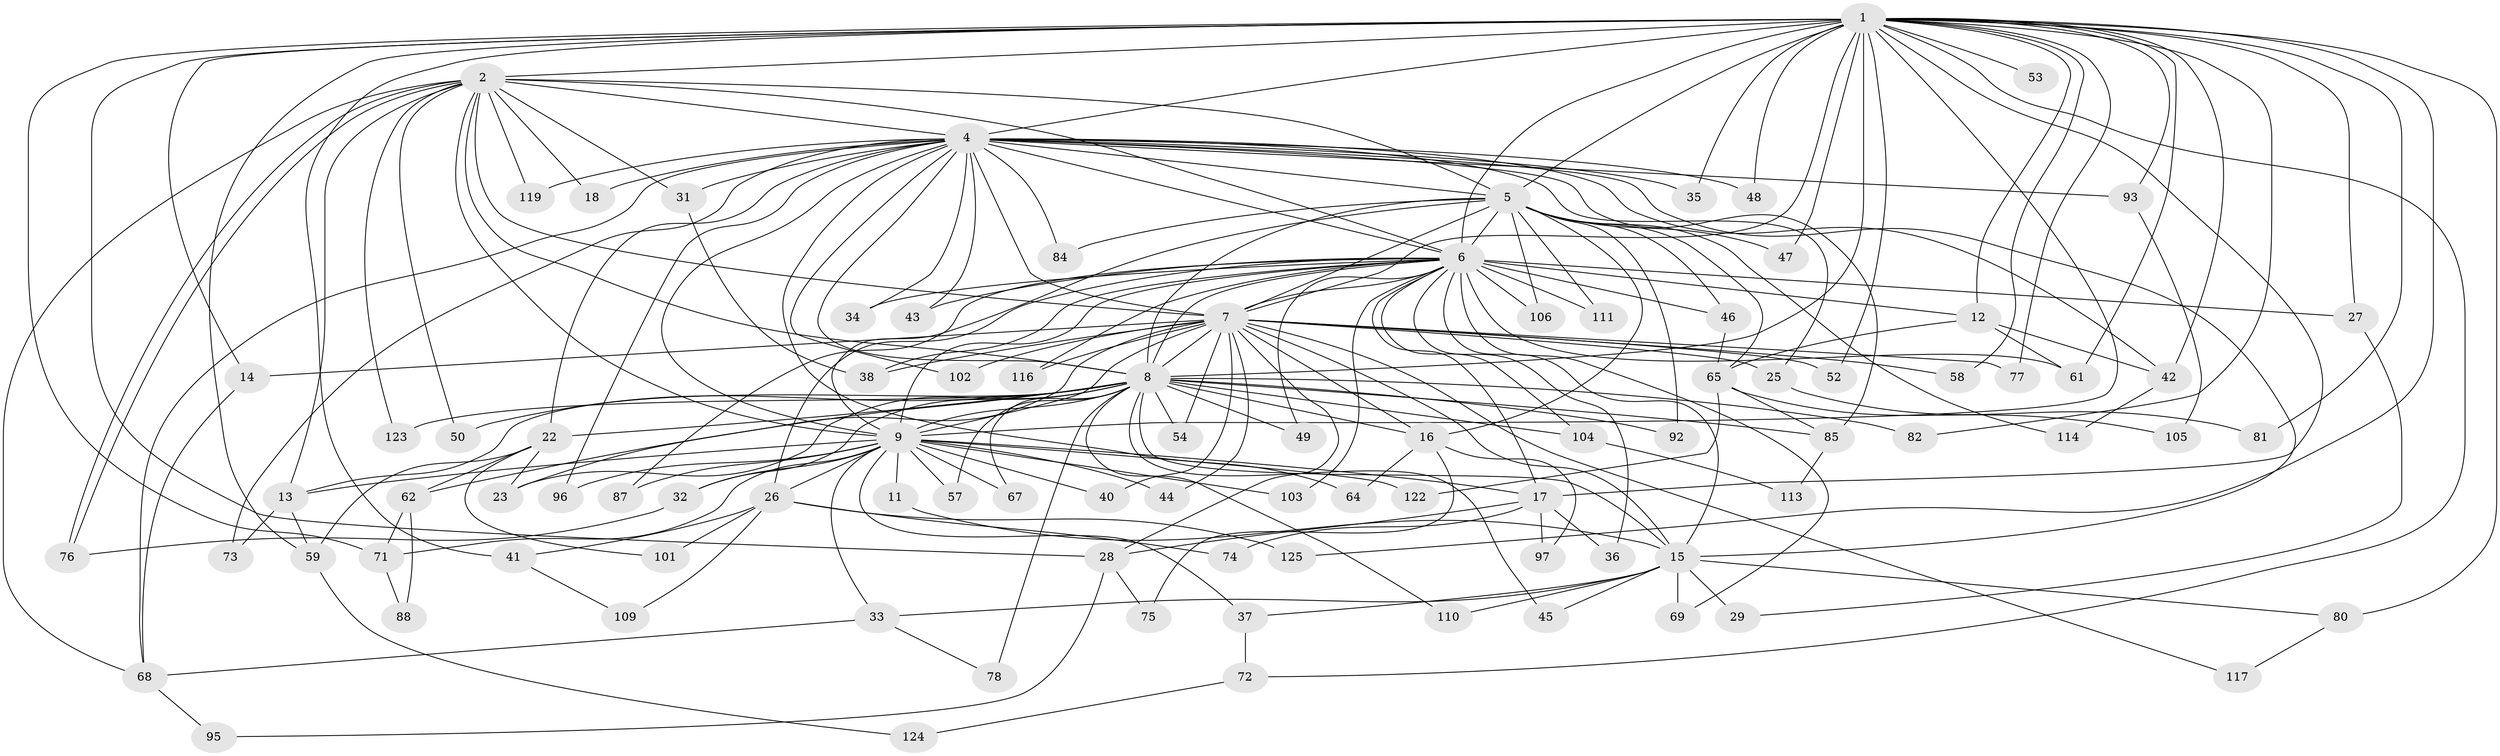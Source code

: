 // original degree distribution, {21: 0.016, 19: 0.016, 27: 0.008, 28: 0.016, 24: 0.008, 31: 0.008, 15: 0.008, 3: 0.224, 4: 0.088, 8: 0.008, 6: 0.024, 7: 0.016, 5: 0.024, 2: 0.536}
// Generated by graph-tools (version 1.1) at 2025/10/02/27/25 16:10:57]
// undirected, 93 vertices, 214 edges
graph export_dot {
graph [start="1"]
  node [color=gray90,style=filled];
  1 [super="+3"];
  2 [super="+60"];
  4 [super="+21"];
  5 [super="+19"];
  6 [super="+51"];
  7 [super="+30"];
  8 [super="+107"];
  9 [super="+10"];
  11 [super="+55"];
  12 [super="+99"];
  13 [super="+39"];
  14;
  15 [super="+20"];
  16 [super="+70"];
  17 [super="+24"];
  18 [super="+63"];
  22 [super="+56"];
  23;
  25;
  26;
  27;
  28 [super="+66"];
  29 [super="+115"];
  31 [super="+108"];
  32 [super="+91"];
  33 [super="+83"];
  34;
  35;
  36;
  37;
  38;
  40;
  41 [super="+86"];
  42 [super="+90"];
  43;
  44;
  45;
  46;
  47;
  48;
  49;
  50;
  52;
  53;
  54;
  57;
  58;
  59 [super="+118"];
  61 [super="+121"];
  62 [super="+120"];
  64;
  65;
  67;
  68 [super="+94"];
  69;
  71 [super="+79"];
  72;
  73;
  74;
  75;
  76 [super="+100"];
  77;
  78;
  80 [super="+89"];
  81 [super="+98"];
  82;
  84;
  85 [super="+112"];
  87;
  88;
  92;
  93;
  95;
  96;
  97;
  101;
  102;
  103;
  104;
  105;
  106;
  109;
  110;
  111;
  113;
  114;
  116;
  117;
  119;
  122;
  123;
  124;
  125;
  1 -- 2 [weight=2];
  1 -- 4 [weight=3];
  1 -- 5 [weight=3];
  1 -- 6 [weight=2];
  1 -- 7 [weight=3];
  1 -- 8 [weight=2];
  1 -- 9 [weight=4];
  1 -- 28;
  1 -- 41 [weight=2];
  1 -- 47;
  1 -- 52;
  1 -- 53 [weight=2];
  1 -- 58;
  1 -- 59;
  1 -- 77;
  1 -- 81 [weight=2];
  1 -- 72;
  1 -- 12;
  1 -- 14;
  1 -- 80 [weight=2];
  1 -- 82;
  1 -- 27;
  1 -- 93;
  1 -- 35;
  1 -- 48;
  1 -- 125;
  1 -- 61;
  1 -- 17;
  1 -- 42;
  1 -- 71;
  2 -- 4;
  2 -- 5 [weight=2];
  2 -- 6;
  2 -- 7;
  2 -- 8;
  2 -- 9 [weight=2];
  2 -- 13;
  2 -- 18;
  2 -- 31;
  2 -- 50;
  2 -- 76;
  2 -- 76;
  2 -- 119;
  2 -- 123;
  2 -- 68;
  4 -- 5;
  4 -- 6;
  4 -- 7;
  4 -- 8;
  4 -- 9 [weight=2];
  4 -- 18 [weight=2];
  4 -- 22;
  4 -- 25;
  4 -- 31;
  4 -- 34;
  4 -- 42;
  4 -- 43;
  4 -- 48;
  4 -- 64;
  4 -- 68;
  4 -- 73;
  4 -- 84;
  4 -- 85;
  4 -- 93;
  4 -- 96;
  4 -- 102;
  4 -- 119;
  4 -- 35;
  4 -- 15;
  5 -- 6;
  5 -- 7;
  5 -- 8;
  5 -- 9 [weight=2];
  5 -- 16;
  5 -- 46;
  5 -- 47;
  5 -- 65;
  5 -- 84;
  5 -- 92;
  5 -- 106;
  5 -- 111;
  5 -- 114;
  6 -- 7;
  6 -- 8;
  6 -- 9 [weight=2];
  6 -- 12;
  6 -- 17;
  6 -- 26;
  6 -- 27;
  6 -- 34;
  6 -- 36;
  6 -- 38;
  6 -- 43;
  6 -- 46;
  6 -- 49;
  6 -- 61;
  6 -- 69;
  6 -- 87;
  6 -- 103;
  6 -- 104;
  6 -- 106;
  6 -- 111;
  6 -- 116;
  6 -- 15;
  7 -- 8;
  7 -- 9 [weight=2];
  7 -- 14;
  7 -- 15;
  7 -- 16;
  7 -- 23;
  7 -- 25;
  7 -- 38;
  7 -- 40;
  7 -- 44;
  7 -- 52;
  7 -- 54;
  7 -- 58;
  7 -- 77;
  7 -- 117;
  7 -- 116;
  7 -- 102;
  7 -- 28;
  8 -- 9 [weight=3];
  8 -- 15;
  8 -- 22;
  8 -- 23;
  8 -- 32;
  8 -- 45;
  8 -- 49;
  8 -- 50;
  8 -- 54;
  8 -- 57;
  8 -- 62 [weight=2];
  8 -- 67;
  8 -- 78;
  8 -- 82;
  8 -- 92;
  8 -- 104;
  8 -- 110;
  8 -- 123;
  8 -- 16;
  8 -- 85;
  8 -- 13;
  9 -- 11 [weight=2];
  9 -- 17;
  9 -- 26;
  9 -- 32;
  9 -- 40;
  9 -- 71;
  9 -- 67;
  9 -- 13;
  9 -- 87;
  9 -- 96;
  9 -- 33;
  9 -- 37;
  9 -- 103;
  9 -- 44;
  9 -- 57;
  9 -- 122;
  11 -- 15;
  12 -- 42;
  12 -- 65;
  12 -- 61;
  13 -- 59;
  13 -- 73;
  14 -- 68;
  15 -- 33;
  15 -- 45;
  15 -- 80;
  15 -- 110;
  15 -- 37;
  15 -- 69;
  15 -- 29 [weight=2];
  16 -- 64;
  16 -- 75;
  16 -- 97;
  17 -- 36;
  17 -- 74;
  17 -- 97;
  17 -- 28;
  22 -- 59;
  22 -- 62;
  22 -- 101;
  22 -- 23;
  25 -- 81;
  26 -- 74;
  26 -- 101;
  26 -- 109;
  26 -- 125;
  26 -- 41;
  27 -- 29;
  28 -- 75;
  28 -- 95;
  31 -- 38;
  32 -- 76;
  33 -- 78;
  33 -- 68;
  37 -- 72;
  41 -- 109;
  42 -- 114;
  46 -- 65;
  59 -- 124;
  62 -- 71;
  62 -- 88;
  65 -- 85;
  65 -- 105;
  65 -- 122;
  68 -- 95;
  71 -- 88;
  72 -- 124;
  80 -- 117;
  85 -- 113;
  93 -- 105;
  104 -- 113;
}
